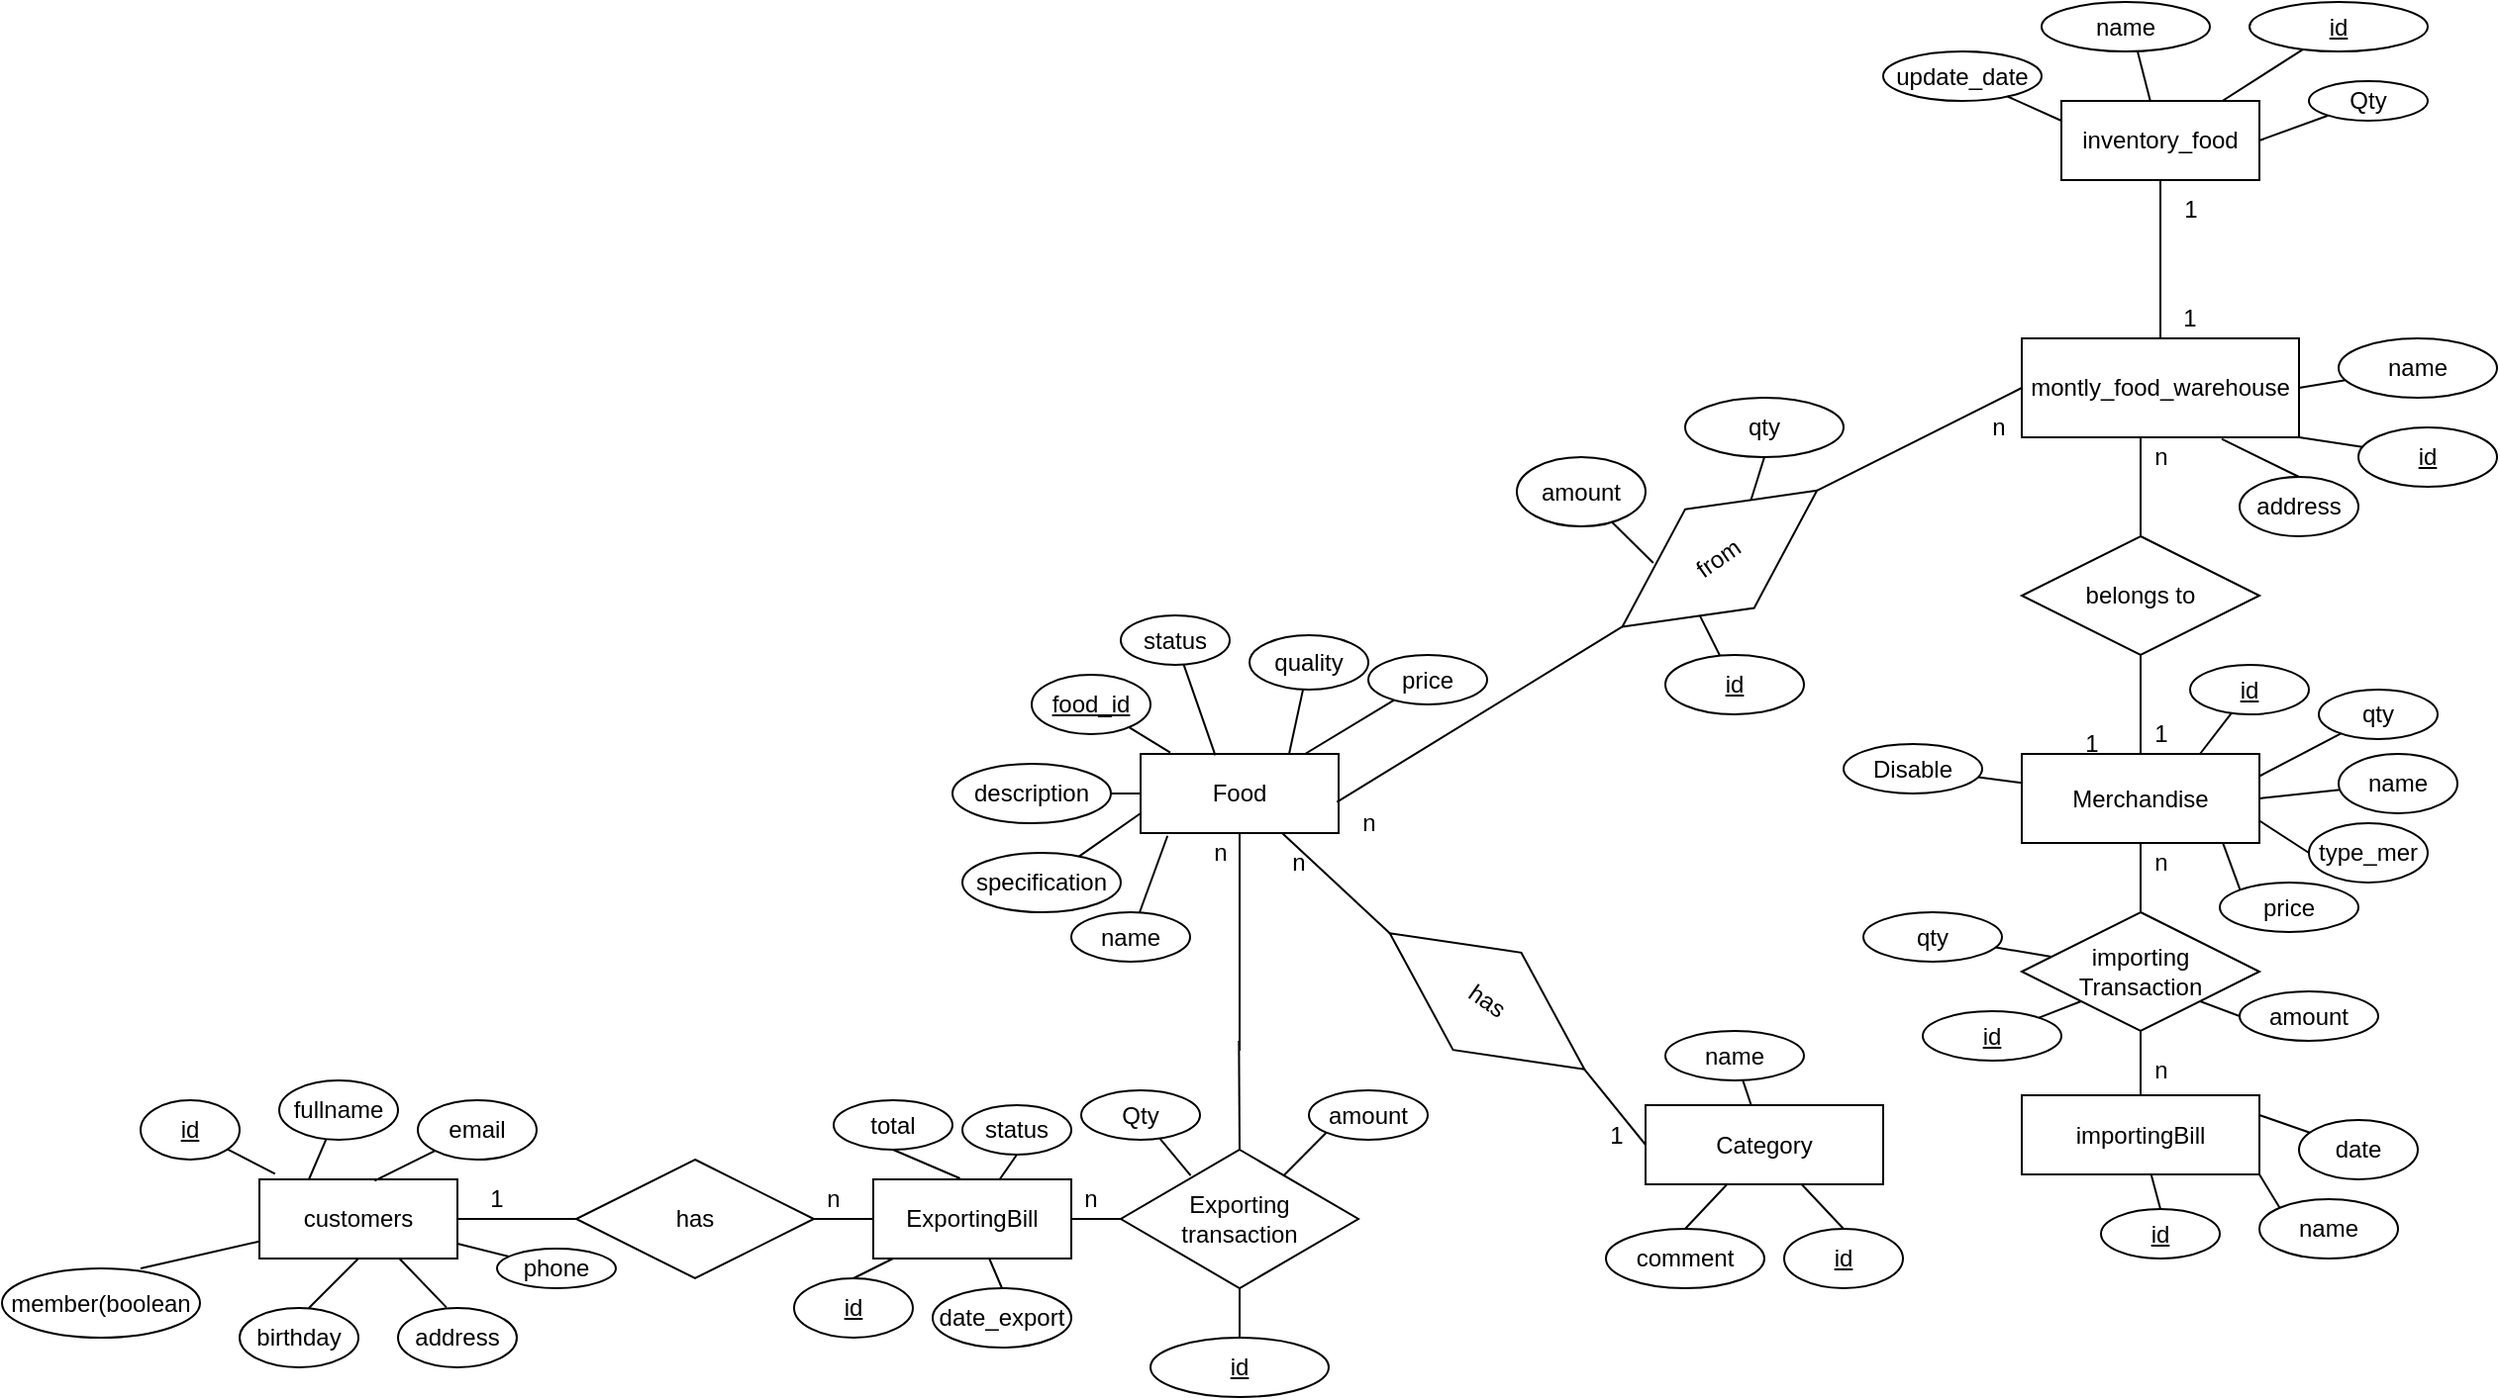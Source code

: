 <mxfile version="20.3.0" type="device"><diagram id="4cOnCh3bfeRFANwp7NQ0" name="Page-1"><mxGraphModel dx="2523" dy="2108" grid="1" gridSize="10" guides="1" tooltips="1" connect="1" arrows="1" fold="1" page="1" pageScale="1" pageWidth="850" pageHeight="1100" math="0" shadow="0"><root><mxCell id="0"/><mxCell id="1" parent="0"/><mxCell id="BFt_fMGQRktPUbrV7WQ0-4" value="customers" style="whiteSpace=wrap;html=1;align=center;" parent="1" vertex="1"><mxGeometry x="-20" y="365" width="100" height="40" as="geometry"/></mxCell><mxCell id="BFt_fMGQRktPUbrV7WQ0-5" value="inventory_food" style="whiteSpace=wrap;html=1;align=center;" parent="1" vertex="1"><mxGeometry x="890" y="-180" width="100" height="40" as="geometry"/></mxCell><mxCell id="BFt_fMGQRktPUbrV7WQ0-6" value="montly_food_warehouse" style="whiteSpace=wrap;html=1;align=center;" parent="1" vertex="1"><mxGeometry x="870" y="-60" width="140" height="50" as="geometry"/></mxCell><mxCell id="BFt_fMGQRktPUbrV7WQ0-8" value="ExportingBill" style="whiteSpace=wrap;html=1;align=center;" parent="1" vertex="1"><mxGeometry x="290" y="365" width="100" height="40" as="geometry"/></mxCell><mxCell id="BFt_fMGQRktPUbrV7WQ0-15" value="" style="endArrow=none;html=1;exitX=1;exitY=0.5;exitDx=0;exitDy=0;entryX=0;entryY=0.5;entryDx=0;entryDy=0;" parent="1" source="BFt_fMGQRktPUbrV7WQ0-4" target="BFt_fMGQRktPUbrV7WQ0-8" edge="1"><mxGeometry width="50" height="50" relative="1" as="geometry"><mxPoint x="350" y="445" as="sourcePoint"/><mxPoint x="400" y="395" as="targetPoint"/></mxGeometry></mxCell><mxCell id="BFt_fMGQRktPUbrV7WQ0-9" value="has" style="shape=rhombus;perimeter=rhombusPerimeter;whiteSpace=wrap;html=1;align=center;" parent="1" vertex="1"><mxGeometry x="140" y="355" width="120" height="60" as="geometry"/></mxCell><mxCell id="BFt_fMGQRktPUbrV7WQ0-16" value="n" style="text;html=1;strokeColor=none;fillColor=none;align=center;verticalAlign=middle;whiteSpace=wrap;rounded=0;" parent="1" vertex="1"><mxGeometry x="250" y="365" width="40" height="20" as="geometry"/></mxCell><mxCell id="BFt_fMGQRktPUbrV7WQ0-17" value="1" style="text;html=1;strokeColor=none;fillColor=none;align=center;verticalAlign=middle;whiteSpace=wrap;rounded=0;" parent="1" vertex="1"><mxGeometry x="80" y="365" width="40" height="20" as="geometry"/></mxCell><mxCell id="BFt_fMGQRktPUbrV7WQ0-20" value="n" style="text;html=1;strokeColor=none;fillColor=none;align=center;verticalAlign=middle;whiteSpace=wrap;rounded=0;" parent="1" vertex="1"><mxGeometry x="380" y="365" width="40" height="20" as="geometry"/></mxCell><mxCell id="BFt_fMGQRktPUbrV7WQ0-22" value="n" style="text;html=1;strokeColor=none;fillColor=none;align=center;verticalAlign=middle;whiteSpace=wrap;rounded=0;" parent="1" vertex="1"><mxGeometry x="485" y="195" width="40" height="20" as="geometry"/></mxCell><mxCell id="BFt_fMGQRktPUbrV7WQ0-24" value="" style="endArrow=none;html=1;startArrow=none;exitX=0.5;exitY=0;exitDx=0;exitDy=0;" parent="1" source="BFt_fMGQRktPUbrV7WQ0-11" edge="1"><mxGeometry width="50" height="50" relative="1" as="geometry"><mxPoint x="890" y="30" as="sourcePoint"/><mxPoint x="930" y="-10" as="targetPoint"/></mxGeometry></mxCell><mxCell id="BFt_fMGQRktPUbrV7WQ0-25" value="1" style="text;html=1;strokeColor=none;fillColor=none;align=center;verticalAlign=middle;whiteSpace=wrap;rounded=0;" parent="1" vertex="1"><mxGeometry x="935" y="-80" width="40" height="20" as="geometry"/></mxCell><mxCell id="Hi73H6ECbGCFzSynwIXh-2" value="&lt;u&gt;id&lt;/u&gt;" style="ellipse;whiteSpace=wrap;html=1;" parent="1" vertex="1"><mxGeometry x="-80" y="325" width="50" height="30" as="geometry"/></mxCell><mxCell id="Hi73H6ECbGCFzSynwIXh-3" value="fullname" style="ellipse;whiteSpace=wrap;html=1;" parent="1" vertex="1"><mxGeometry x="-10" y="315" width="60" height="30" as="geometry"/></mxCell><mxCell id="Hi73H6ECbGCFzSynwIXh-4" value="email" style="ellipse;whiteSpace=wrap;html=1;" parent="1" vertex="1"><mxGeometry x="60" y="325" width="60" height="30" as="geometry"/></mxCell><mxCell id="Hi73H6ECbGCFzSynwIXh-5" value="phone" style="ellipse;whiteSpace=wrap;html=1;" parent="1" vertex="1"><mxGeometry x="100" y="400" width="60" height="20" as="geometry"/></mxCell><mxCell id="Hi73H6ECbGCFzSynwIXh-6" value="address" style="ellipse;whiteSpace=wrap;html=1;" parent="1" vertex="1"><mxGeometry x="50" y="430" width="60" height="30" as="geometry"/></mxCell><mxCell id="Hi73H6ECbGCFzSynwIXh-7" value="birthday" style="ellipse;whiteSpace=wrap;html=1;" parent="1" vertex="1"><mxGeometry x="-30" y="430" width="60" height="30" as="geometry"/></mxCell><mxCell id="Hi73H6ECbGCFzSynwIXh-8" value="member(boolean" style="ellipse;whiteSpace=wrap;html=1;" parent="1" vertex="1"><mxGeometry x="-150" y="410" width="100" height="35" as="geometry"/></mxCell><mxCell id="Hi73H6ECbGCFzSynwIXh-9" value="" style="endArrow=none;html=1;rounded=0;exitX=0.5;exitY=0;exitDx=0;exitDy=0;" parent="1" target="BFt_fMGQRktPUbrV7WQ0-4" edge="1"><mxGeometry width="50" height="50" relative="1" as="geometry"><mxPoint x="-80.0" y="410" as="sourcePoint"/><mxPoint x="100" y="325" as="targetPoint"/></mxGeometry></mxCell><mxCell id="Hi73H6ECbGCFzSynwIXh-11" value="" style="endArrow=none;html=1;rounded=0;exitX=0.5;exitY=0;exitDx=0;exitDy=0;entryX=0.5;entryY=1;entryDx=0;entryDy=0;" parent="1" target="BFt_fMGQRktPUbrV7WQ0-4" edge="1"><mxGeometry width="50" height="50" relative="1" as="geometry"><mxPoint x="5.0" y="430" as="sourcePoint"/><mxPoint x="-10.0" y="411.667" as="targetPoint"/></mxGeometry></mxCell><mxCell id="Hi73H6ECbGCFzSynwIXh-12" value="" style="endArrow=none;html=1;rounded=0;exitX=0.407;exitY=-0.011;exitDx=0;exitDy=0;entryX=0.707;entryY=1;entryDx=0;entryDy=0;entryPerimeter=0;exitPerimeter=0;" parent="1" source="Hi73H6ECbGCFzSynwIXh-6" target="BFt_fMGQRktPUbrV7WQ0-4" edge="1"><mxGeometry width="50" height="50" relative="1" as="geometry"><mxPoint x="100.0" y="460" as="sourcePoint"/><mxPoint x="130.0" y="420" as="targetPoint"/></mxGeometry></mxCell><mxCell id="Hi73H6ECbGCFzSynwIXh-13" value="" style="endArrow=none;html=1;rounded=0;" parent="1" source="Hi73H6ECbGCFzSynwIXh-5" target="BFt_fMGQRktPUbrV7WQ0-4" edge="1"><mxGeometry width="50" height="50" relative="1" as="geometry"><mxPoint x="88.787" y="414.393" as="sourcePoint"/><mxPoint x="50.0" y="425" as="targetPoint"/></mxGeometry></mxCell><mxCell id="Hi73H6ECbGCFzSynwIXh-14" value="" style="endArrow=none;html=1;rounded=0;entryX=0.079;entryY=-0.069;entryDx=0;entryDy=0;entryPerimeter=0;" parent="1" source="Hi73H6ECbGCFzSynwIXh-2" target="BFt_fMGQRktPUbrV7WQ0-4" edge="1"><mxGeometry width="50" height="50" relative="1" as="geometry"><mxPoint x="30.0" y="475" as="sourcePoint"/><mxPoint x="-10" y="375" as="targetPoint"/></mxGeometry></mxCell><mxCell id="Hi73H6ECbGCFzSynwIXh-15" value="" style="endArrow=none;html=1;rounded=0;exitX=0.25;exitY=0;exitDx=0;exitDy=0;" parent="1" source="BFt_fMGQRktPUbrV7WQ0-4" target="Hi73H6ECbGCFzSynwIXh-3" edge="1"><mxGeometry width="50" height="50" relative="1" as="geometry"><mxPoint x="40.0" y="485" as="sourcePoint"/><mxPoint x="70.0" y="445" as="targetPoint"/></mxGeometry></mxCell><mxCell id="Hi73H6ECbGCFzSynwIXh-16" value="" style="endArrow=none;html=1;rounded=0;exitX=0.582;exitY=0.017;exitDx=0;exitDy=0;exitPerimeter=0;" parent="1" source="BFt_fMGQRktPUbrV7WQ0-4" target="Hi73H6ECbGCFzSynwIXh-4" edge="1"><mxGeometry width="50" height="50" relative="1" as="geometry"><mxPoint x="50.0" y="495" as="sourcePoint"/><mxPoint x="80.0" y="455" as="targetPoint"/></mxGeometry></mxCell><mxCell id="Hi73H6ECbGCFzSynwIXh-17" value="&lt;u&gt;food_id&lt;/u&gt;" style="ellipse;whiteSpace=wrap;html=1;" parent="1" vertex="1"><mxGeometry x="370" y="110" width="60" height="30" as="geometry"/></mxCell><mxCell id="Hi73H6ECbGCFzSynwIXh-19" value="" style="endArrow=none;html=1;rounded=0;entryX=0.15;entryY=-0.017;entryDx=0;entryDy=0;entryPerimeter=0;" parent="1" source="Hi73H6ECbGCFzSynwIXh-17" target="Hi73H6ECbGCFzSynwIXh-26" edge="1"><mxGeometry width="50" height="50" relative="1" as="geometry"><mxPoint x="740" y="380" as="sourcePoint"/><mxPoint x="790" y="330" as="targetPoint"/></mxGeometry></mxCell><mxCell id="Hi73H6ECbGCFzSynwIXh-21" value="name" style="ellipse;whiteSpace=wrap;html=1;" parent="1" vertex="1"><mxGeometry x="1030" y="-60" width="80" height="30" as="geometry"/></mxCell><mxCell id="Hi73H6ECbGCFzSynwIXh-23" value="update_date" style="ellipse;whiteSpace=wrap;html=1;" parent="1" vertex="1"><mxGeometry x="800" y="-205" width="80" height="25" as="geometry"/></mxCell><mxCell id="Hi73H6ECbGCFzSynwIXh-24" value="&lt;u&gt;id&lt;/u&gt;" style="ellipse;whiteSpace=wrap;html=1;" parent="1" vertex="1"><mxGeometry x="1040" y="-15" width="70" height="30" as="geometry"/></mxCell><mxCell id="BFt_fMGQRktPUbrV7WQ0-10" value="Exporting&lt;br&gt;transaction" style="shape=rhombus;perimeter=rhombusPerimeter;whiteSpace=wrap;html=1;align=center;" parent="1" vertex="1"><mxGeometry x="415" y="350" width="120" height="70" as="geometry"/></mxCell><mxCell id="Hi73H6ECbGCFzSynwIXh-25" value="" style="endArrow=none;html=1;exitX=1;exitY=0.5;exitDx=0;exitDy=0;entryX=0;entryY=0.5;entryDx=0;entryDy=0;" parent="1" source="BFt_fMGQRktPUbrV7WQ0-8" target="BFt_fMGQRktPUbrV7WQ0-10" edge="1"><mxGeometry width="50" height="50" relative="1" as="geometry"><mxPoint x="390" y="385" as="sourcePoint"/><mxPoint x="410" y="385" as="targetPoint"/></mxGeometry></mxCell><mxCell id="Hi73H6ECbGCFzSynwIXh-26" value="Food" style="whiteSpace=wrap;html=1;align=center;" parent="1" vertex="1"><mxGeometry x="425" y="150" width="100" height="40" as="geometry"/></mxCell><mxCell id="Hi73H6ECbGCFzSynwIXh-28" value="n" style="text;html=1;align=center;verticalAlign=middle;resizable=0;points=[];autosize=1;strokeColor=none;fillColor=none;" parent="1" vertex="1"><mxGeometry x="450" y="185" width="30" height="30" as="geometry"/></mxCell><mxCell id="Hi73H6ECbGCFzSynwIXh-31" value="" style="endArrow=none;html=1;rounded=0;" parent="1" target="Hi73H6ECbGCFzSynwIXh-26" edge="1"><mxGeometry width="50" height="50" relative="1" as="geometry"><mxPoint x="475" y="300" as="sourcePoint"/><mxPoint x="450" y="320" as="targetPoint"/></mxGeometry></mxCell><mxCell id="Hi73H6ECbGCFzSynwIXh-32" value="" style="endArrow=none;html=1;rounded=0;exitX=0.5;exitY=0;exitDx=0;exitDy=0;" parent="1" source="BFt_fMGQRktPUbrV7WQ0-10" edge="1"><mxGeometry width="50" height="50" relative="1" as="geometry"><mxPoint x="474.66" y="340" as="sourcePoint"/><mxPoint x="474.66" y="295" as="targetPoint"/></mxGeometry></mxCell><mxCell id="Hi73H6ECbGCFzSynwIXh-33" value="Qty" style="ellipse;whiteSpace=wrap;html=1;" parent="1" vertex="1"><mxGeometry x="395" y="320" width="60" height="25" as="geometry"/></mxCell><mxCell id="Hi73H6ECbGCFzSynwIXh-34" value="amount" style="ellipse;whiteSpace=wrap;html=1;" parent="1" vertex="1"><mxGeometry x="510" y="320" width="60" height="25" as="geometry"/></mxCell><mxCell id="Hi73H6ECbGCFzSynwIXh-36" value="" style="endArrow=none;html=1;rounded=0;exitX=0.294;exitY=0.187;exitDx=0;exitDy=0;exitPerimeter=0;" parent="1" source="BFt_fMGQRktPUbrV7WQ0-10" target="Hi73H6ECbGCFzSynwIXh-33" edge="1"><mxGeometry width="50" height="50" relative="1" as="geometry"><mxPoint x="417.5" y="275" as="sourcePoint"/><mxPoint x="450" y="320" as="targetPoint"/></mxGeometry></mxCell><mxCell id="Hi73H6ECbGCFzSynwIXh-37" value="" style="endArrow=none;html=1;rounded=0;entryX=0;entryY=1;entryDx=0;entryDy=0;exitX=0.685;exitY=0.187;exitDx=0;exitDy=0;exitPerimeter=0;" parent="1" source="BFt_fMGQRktPUbrV7WQ0-10" target="Hi73H6ECbGCFzSynwIXh-34" edge="1"><mxGeometry width="50" height="50" relative="1" as="geometry"><mxPoint x="503.75" y="255" as="sourcePoint"/><mxPoint x="450" y="320" as="targetPoint"/></mxGeometry></mxCell><mxCell id="Hi73H6ECbGCFzSynwIXh-38" value="price" style="ellipse;whiteSpace=wrap;html=1;" parent="1" vertex="1"><mxGeometry x="540" y="100" width="60" height="25" as="geometry"/></mxCell><mxCell id="Hi73H6ECbGCFzSynwIXh-39" value="name" style="ellipse;whiteSpace=wrap;html=1;" parent="1" vertex="1"><mxGeometry x="390" y="230" width="60" height="25" as="geometry"/></mxCell><mxCell id="Hi73H6ECbGCFzSynwIXh-40" value="" style="endArrow=none;html=1;rounded=0;exitX=0.136;exitY=1.034;exitDx=0;exitDy=0;exitPerimeter=0;" parent="1" source="Hi73H6ECbGCFzSynwIXh-26" target="Hi73H6ECbGCFzSynwIXh-39" edge="1"><mxGeometry width="50" height="50" relative="1" as="geometry"><mxPoint x="490" y="190" as="sourcePoint"/><mxPoint x="450" y="180" as="targetPoint"/></mxGeometry></mxCell><mxCell id="Hi73H6ECbGCFzSynwIXh-41" value="" style="endArrow=none;html=1;rounded=0;" parent="1" source="Hi73H6ECbGCFzSynwIXh-26" target="Hi73H6ECbGCFzSynwIXh-38" edge="1"><mxGeometry width="50" height="50" relative="1" as="geometry"><mxPoint x="400" y="230" as="sourcePoint"/><mxPoint x="450" y="180" as="targetPoint"/></mxGeometry></mxCell><mxCell id="Hi73H6ECbGCFzSynwIXh-42" value="description" style="ellipse;whiteSpace=wrap;html=1;" parent="1" vertex="1"><mxGeometry x="330" y="155" width="80" height="30" as="geometry"/></mxCell><mxCell id="Hi73H6ECbGCFzSynwIXh-43" value="" style="endArrow=none;html=1;rounded=0;entryX=0;entryY=0.5;entryDx=0;entryDy=0;" parent="1" source="Hi73H6ECbGCFzSynwIXh-42" target="Hi73H6ECbGCFzSynwIXh-26" edge="1"><mxGeometry width="50" height="50" relative="1" as="geometry"><mxPoint x="400" y="230" as="sourcePoint"/><mxPoint x="450" y="180" as="targetPoint"/></mxGeometry></mxCell><mxCell id="Hi73H6ECbGCFzSynwIXh-44" value="specification" style="ellipse;whiteSpace=wrap;html=1;" parent="1" vertex="1"><mxGeometry x="335" y="200" width="80" height="30" as="geometry"/></mxCell><mxCell id="Hi73H6ECbGCFzSynwIXh-45" value="" style="endArrow=none;html=1;rounded=0;entryX=0;entryY=0.75;entryDx=0;entryDy=0;" parent="1" source="Hi73H6ECbGCFzSynwIXh-44" target="Hi73H6ECbGCFzSynwIXh-26" edge="1"><mxGeometry width="50" height="50" relative="1" as="geometry"><mxPoint x="400" y="230" as="sourcePoint"/><mxPoint x="450" y="180" as="targetPoint"/></mxGeometry></mxCell><mxCell id="Hi73H6ECbGCFzSynwIXh-46" value="&lt;u&gt;id&lt;/u&gt;" style="ellipse;whiteSpace=wrap;html=1;" parent="1" vertex="1"><mxGeometry x="430" y="445" width="90" height="30" as="geometry"/></mxCell><mxCell id="Hi73H6ECbGCFzSynwIXh-47" value="" style="endArrow=none;html=1;rounded=0;entryX=0.5;entryY=1;entryDx=0;entryDy=0;exitX=0.5;exitY=0;exitDx=0;exitDy=0;" parent="1" source="Hi73H6ECbGCFzSynwIXh-46" target="BFt_fMGQRktPUbrV7WQ0-10" edge="1"><mxGeometry width="50" height="50" relative="1" as="geometry"><mxPoint x="430" y="430" as="sourcePoint"/><mxPoint x="610" y="320" as="targetPoint"/></mxGeometry></mxCell><mxCell id="BFt_fMGQRktPUbrV7WQ0-11" value="belongs to" style="shape=rhombus;perimeter=rhombusPerimeter;whiteSpace=wrap;html=1;align=center;" parent="1" vertex="1"><mxGeometry x="870" y="40" width="120" height="60" as="geometry"/></mxCell><mxCell id="Hi73H6ECbGCFzSynwIXh-48" value="" style="endArrow=none;html=1;exitX=0.5;exitY=0;exitDx=0;exitDy=0;" parent="1" source="A1AFDuuI6KXsOF0rE2Rt-1" target="BFt_fMGQRktPUbrV7WQ0-11" edge="1"><mxGeometry width="50" height="50" relative="1" as="geometry"><mxPoint x="525" y="170" as="sourcePoint"/><mxPoint x="850" y="170" as="targetPoint"/></mxGeometry></mxCell><mxCell id="Hi73H6ECbGCFzSynwIXh-53" value="&lt;u&gt;id&lt;/u&gt;" style="ellipse;whiteSpace=wrap;html=1;" parent="1" vertex="1"><mxGeometry x="985" y="-230" width="90" height="25" as="geometry"/></mxCell><mxCell id="Hi73H6ECbGCFzSynwIXh-54" value="Qty" style="ellipse;whiteSpace=wrap;html=1;" parent="1" vertex="1"><mxGeometry x="1015" y="-190" width="60" height="20" as="geometry"/></mxCell><mxCell id="Hi73H6ECbGCFzSynwIXh-55" value="" style="endArrow=none;html=1;rounded=0;" parent="1" source="BFt_fMGQRktPUbrV7WQ0-5" target="Hi73H6ECbGCFzSynwIXh-53" edge="1"><mxGeometry width="50" height="50" relative="1" as="geometry"><mxPoint x="1202.5" y="109.689" as="sourcePoint"/><mxPoint x="1185" y="80" as="targetPoint"/></mxGeometry></mxCell><mxCell id="Hi73H6ECbGCFzSynwIXh-56" value="" style="endArrow=none;html=1;rounded=0;entryX=1;entryY=0.5;entryDx=0;entryDy=0;" parent="1" source="Hi73H6ECbGCFzSynwIXh-54" target="BFt_fMGQRktPUbrV7WQ0-5" edge="1"><mxGeometry width="50" height="50" relative="1" as="geometry"><mxPoint x="1135" y="130" as="sourcePoint"/><mxPoint x="1055" y="-100" as="targetPoint"/></mxGeometry></mxCell><mxCell id="Hi73H6ECbGCFzSynwIXh-57" value="name" style="ellipse;whiteSpace=wrap;html=1;" parent="1" vertex="1"><mxGeometry x="880" y="-230" width="85" height="25" as="geometry"/></mxCell><mxCell id="Hi73H6ECbGCFzSynwIXh-59" value="" style="endArrow=none;html=1;rounded=0;entryX=0.57;entryY=0.993;entryDx=0;entryDy=0;entryPerimeter=0;" parent="1" source="BFt_fMGQRktPUbrV7WQ0-5" target="Hi73H6ECbGCFzSynwIXh-57" edge="1"><mxGeometry width="50" height="50" relative="1" as="geometry"><mxPoint x="1202.231" y="170.155" as="sourcePoint"/><mxPoint x="1185" y="80" as="targetPoint"/></mxGeometry></mxCell><mxCell id="Hi73H6ECbGCFzSynwIXh-61" value="" style="endArrow=none;html=1;rounded=0;entryX=0;entryY=0.25;entryDx=0;entryDy=0;" parent="1" source="Hi73H6ECbGCFzSynwIXh-23" target="BFt_fMGQRktPUbrV7WQ0-5" edge="1"><mxGeometry width="50" height="50" relative="1" as="geometry"><mxPoint x="735" y="-110" as="sourcePoint"/><mxPoint x="785" y="-160" as="targetPoint"/></mxGeometry></mxCell><mxCell id="Hi73H6ECbGCFzSynwIXh-62" value="" style="endArrow=none;html=1;rounded=0;entryX=1;entryY=1;entryDx=0;entryDy=0;" parent="1" source="Hi73H6ECbGCFzSynwIXh-24" target="BFt_fMGQRktPUbrV7WQ0-6" edge="1"><mxGeometry width="50" height="50" relative="1" as="geometry"><mxPoint x="720" y="370" as="sourcePoint"/><mxPoint x="873.043" y="430" as="targetPoint"/></mxGeometry></mxCell><mxCell id="Hi73H6ECbGCFzSynwIXh-63" value="" style="endArrow=none;html=1;rounded=0;exitX=1;exitY=0.5;exitDx=0;exitDy=0;" parent="1" source="BFt_fMGQRktPUbrV7WQ0-6" target="Hi73H6ECbGCFzSynwIXh-21" edge="1"><mxGeometry width="50" height="50" relative="1" as="geometry"><mxPoint x="910" y="400" as="sourcePoint"/><mxPoint x="883.043" y="440" as="targetPoint"/></mxGeometry></mxCell><mxCell id="Hi73H6ECbGCFzSynwIXh-64" value="&lt;u&gt;id&lt;/u&gt;" style="ellipse;whiteSpace=wrap;html=1;" parent="1" vertex="1"><mxGeometry x="910" y="380" width="60" height="25" as="geometry"/></mxCell><mxCell id="Hi73H6ECbGCFzSynwIXh-65" value="quality" style="ellipse;whiteSpace=wrap;html=1;" parent="1" vertex="1"><mxGeometry x="480" y="90" width="60" height="27.5" as="geometry"/></mxCell><mxCell id="Hi73H6ECbGCFzSynwIXh-66" value="" style="endArrow=none;html=1;rounded=0;exitX=0.75;exitY=0;exitDx=0;exitDy=0;" parent="1" source="Hi73H6ECbGCFzSynwIXh-26" target="Hi73H6ECbGCFzSynwIXh-65" edge="1"><mxGeometry width="50" height="50" relative="1" as="geometry"><mxPoint x="690" y="300" as="sourcePoint"/><mxPoint x="740" y="250" as="targetPoint"/></mxGeometry></mxCell><mxCell id="Hi73H6ECbGCFzSynwIXh-71" value="address" style="ellipse;whiteSpace=wrap;html=1;" parent="1" vertex="1"><mxGeometry x="980" y="10" width="60" height="30" as="geometry"/></mxCell><mxCell id="Hi73H6ECbGCFzSynwIXh-73" value="" style="endArrow=none;html=1;rounded=0;exitX=0.5;exitY=0;exitDx=0;exitDy=0;entryX=0.721;entryY=1.017;entryDx=0;entryDy=0;entryPerimeter=0;" parent="1" source="Hi73H6ECbGCFzSynwIXh-71" target="BFt_fMGQRktPUbrV7WQ0-6" edge="1"><mxGeometry width="50" height="50" relative="1" as="geometry"><mxPoint x="660" y="230" as="sourcePoint"/><mxPoint x="710" y="180" as="targetPoint"/></mxGeometry></mxCell><mxCell id="Hi73H6ECbGCFzSynwIXh-74" value="qty" style="ellipse;whiteSpace=wrap;html=1;" parent="1" vertex="1"><mxGeometry x="700" y="-30" width="80" height="30" as="geometry"/></mxCell><mxCell id="Hi73H6ECbGCFzSynwIXh-75" value="" style="endArrow=none;html=1;rounded=0;entryX=0.5;entryY=1;entryDx=0;entryDy=0;exitX=1;exitY=0;exitDx=0;exitDy=0;" parent="1" source="A1AFDuuI6KXsOF0rE2Rt-13" target="Hi73H6ECbGCFzSynwIXh-74" edge="1"><mxGeometry width="50" height="50" relative="1" as="geometry"><mxPoint x="820" y="90" as="sourcePoint"/><mxPoint x="870" y="40" as="targetPoint"/></mxGeometry></mxCell><mxCell id="Hi73H6ECbGCFzSynwIXh-76" value="&lt;u&gt;id&lt;/u&gt;" style="ellipse;whiteSpace=wrap;html=1;" parent="1" vertex="1"><mxGeometry x="250" y="415" width="60" height="30" as="geometry"/></mxCell><mxCell id="Hi73H6ECbGCFzSynwIXh-77" value="" style="endArrow=none;html=1;rounded=0;exitX=0.5;exitY=0;exitDx=0;exitDy=0;" parent="1" source="Hi73H6ECbGCFzSynwIXh-76" target="BFt_fMGQRktPUbrV7WQ0-8" edge="1"><mxGeometry width="50" height="50" relative="1" as="geometry"><mxPoint x="370" y="300" as="sourcePoint"/><mxPoint x="310" y="400" as="targetPoint"/></mxGeometry></mxCell><mxCell id="Hi73H6ECbGCFzSynwIXh-78" value="date_export" style="ellipse;whiteSpace=wrap;html=1;" parent="1" vertex="1"><mxGeometry x="320" y="420" width="70" height="30" as="geometry"/></mxCell><mxCell id="Hi73H6ECbGCFzSynwIXh-79" value="" style="endArrow=none;html=1;rounded=0;exitX=0.5;exitY=0;exitDx=0;exitDy=0;" parent="1" source="Hi73H6ECbGCFzSynwIXh-78" target="BFt_fMGQRktPUbrV7WQ0-8" edge="1"><mxGeometry width="50" height="50" relative="1" as="geometry"><mxPoint x="370" y="300" as="sourcePoint"/><mxPoint x="420" y="250" as="targetPoint"/></mxGeometry></mxCell><mxCell id="Hi73H6ECbGCFzSynwIXh-80" value="total" style="ellipse;whiteSpace=wrap;html=1;" parent="1" vertex="1"><mxGeometry x="270" y="325" width="60" height="25" as="geometry"/></mxCell><mxCell id="Hi73H6ECbGCFzSynwIXh-81" value="" style="endArrow=none;html=1;rounded=0;exitX=0.5;exitY=1;exitDx=0;exitDy=0;entryX=0.438;entryY=-0.013;entryDx=0;entryDy=0;entryPerimeter=0;" parent="1" source="Hi73H6ECbGCFzSynwIXh-80" target="BFt_fMGQRktPUbrV7WQ0-8" edge="1"><mxGeometry width="50" height="50" relative="1" as="geometry"><mxPoint x="370" y="300" as="sourcePoint"/><mxPoint x="420" y="250" as="targetPoint"/></mxGeometry></mxCell><mxCell id="Hi73H6ECbGCFzSynwIXh-82" value="status" style="ellipse;whiteSpace=wrap;html=1;" parent="1" vertex="1"><mxGeometry x="335" y="327.5" width="55" height="25" as="geometry"/></mxCell><mxCell id="Hi73H6ECbGCFzSynwIXh-84" value="" style="endArrow=none;html=1;rounded=0;exitX=0.5;exitY=1;exitDx=0;exitDy=0;" parent="1" source="Hi73H6ECbGCFzSynwIXh-82" target="BFt_fMGQRktPUbrV7WQ0-8" edge="1"><mxGeometry width="50" height="50" relative="1" as="geometry"><mxPoint x="360" y="300" as="sourcePoint"/><mxPoint x="410" y="250" as="targetPoint"/></mxGeometry></mxCell><mxCell id="Hi73H6ECbGCFzSynwIXh-85" value="status" style="ellipse;whiteSpace=wrap;html=1;" parent="1" vertex="1"><mxGeometry x="415" y="80" width="55" height="25" as="geometry"/></mxCell><mxCell id="Hi73H6ECbGCFzSynwIXh-86" value="" style="endArrow=none;html=1;rounded=0;entryX=-0.076;entryY=0.856;entryDx=0;entryDy=0;entryPerimeter=0;" parent="1" source="Hi73H6ECbGCFzSynwIXh-85" edge="1"><mxGeometry width="50" height="50" relative="1" as="geometry"><mxPoint x="360" y="230" as="sourcePoint"/><mxPoint x="462.72" y="150.68" as="targetPoint"/></mxGeometry></mxCell><mxCell id="Hi73H6ECbGCFzSynwIXh-87" value="" style="endArrow=none;html=1;rounded=0;exitX=0;exitY=0.5;exitDx=0;exitDy=0;" parent="1" source="Hi73H6ECbGCFzSynwIXh-88" target="Hi73H6ECbGCFzSynwIXh-26" edge="1"><mxGeometry width="50" height="50" relative="1" as="geometry"><mxPoint x="620" y="270" as="sourcePoint"/><mxPoint x="410" y="250" as="targetPoint"/></mxGeometry></mxCell><mxCell id="Hi73H6ECbGCFzSynwIXh-88" value="has" style="shape=rhombus;perimeter=rhombusPerimeter;whiteSpace=wrap;html=1;align=center;rotation=35;" parent="1" vertex="1"><mxGeometry x="540" y="245" width="120" height="60" as="geometry"/></mxCell><mxCell id="Hi73H6ECbGCFzSynwIXh-89" value="Category" style="rounded=0;whiteSpace=wrap;html=1;" parent="1" vertex="1"><mxGeometry x="680" y="327.5" width="120" height="40" as="geometry"/></mxCell><mxCell id="Hi73H6ECbGCFzSynwIXh-90" value="" style="endArrow=none;html=1;rounded=0;entryX=1;entryY=0.5;entryDx=0;entryDy=0;exitX=0;exitY=0.5;exitDx=0;exitDy=0;" parent="1" source="Hi73H6ECbGCFzSynwIXh-89" target="Hi73H6ECbGCFzSynwIXh-88" edge="1"><mxGeometry width="50" height="50" relative="1" as="geometry"><mxPoint x="680" y="300" as="sourcePoint"/><mxPoint x="730" y="250" as="targetPoint"/></mxGeometry></mxCell><mxCell id="Hi73H6ECbGCFzSynwIXh-91" value="name" style="ellipse;whiteSpace=wrap;html=1;" parent="1" vertex="1"><mxGeometry x="690" y="290" width="70" height="25" as="geometry"/></mxCell><mxCell id="Hi73H6ECbGCFzSynwIXh-92" value="&lt;u&gt;id&lt;/u&gt;" style="ellipse;whiteSpace=wrap;html=1;" parent="1" vertex="1"><mxGeometry x="750" y="390" width="60" height="30" as="geometry"/></mxCell><mxCell id="Hi73H6ECbGCFzSynwIXh-93" value="" style="endArrow=none;html=1;rounded=0;exitX=0.5;exitY=0;exitDx=0;exitDy=0;" parent="1" source="Hi73H6ECbGCFzSynwIXh-92" target="Hi73H6ECbGCFzSynwIXh-89" edge="1"><mxGeometry width="50" height="50" relative="1" as="geometry"><mxPoint x="680" y="300" as="sourcePoint"/><mxPoint x="730" y="250" as="targetPoint"/></mxGeometry></mxCell><mxCell id="Hi73H6ECbGCFzSynwIXh-94" value="" style="endArrow=none;html=1;rounded=0;" parent="1" source="Hi73H6ECbGCFzSynwIXh-89" target="Hi73H6ECbGCFzSynwIXh-91" edge="1"><mxGeometry width="50" height="50" relative="1" as="geometry"><mxPoint x="680" y="300" as="sourcePoint"/><mxPoint x="730" y="250" as="targetPoint"/></mxGeometry></mxCell><mxCell id="Hi73H6ECbGCFzSynwIXh-95" value="1" style="text;html=1;align=center;verticalAlign=middle;resizable=0;points=[];autosize=1;strokeColor=none;fillColor=none;" parent="1" vertex="1"><mxGeometry x="650" y="327.5" width="30" height="30" as="geometry"/></mxCell><mxCell id="Hi73H6ECbGCFzSynwIXh-96" value="comment" style="ellipse;whiteSpace=wrap;html=1;" parent="1" vertex="1"><mxGeometry x="660" y="390" width="80" height="30" as="geometry"/></mxCell><mxCell id="Hi73H6ECbGCFzSynwIXh-97" value="" style="endArrow=none;html=1;rounded=0;entryX=0.5;entryY=0;entryDx=0;entryDy=0;" parent="1" source="Hi73H6ECbGCFzSynwIXh-89" target="Hi73H6ECbGCFzSynwIXh-96" edge="1"><mxGeometry width="50" height="50" relative="1" as="geometry"><mxPoint x="770" y="300" as="sourcePoint"/><mxPoint x="820" y="250" as="targetPoint"/></mxGeometry></mxCell><mxCell id="A1AFDuuI6KXsOF0rE2Rt-1" value="Merchandise" style="rounded=0;whiteSpace=wrap;html=1;" vertex="1" parent="1"><mxGeometry x="870" y="150" width="120" height="45" as="geometry"/></mxCell><mxCell id="A1AFDuuI6KXsOF0rE2Rt-2" value="importingBill" style="rounded=0;whiteSpace=wrap;html=1;" vertex="1" parent="1"><mxGeometry x="870" y="322.5" width="120" height="40" as="geometry"/></mxCell><mxCell id="A1AFDuuI6KXsOF0rE2Rt-3" value="" style="endArrow=none;html=1;rounded=0;entryX=0.5;entryY=0;entryDx=0;entryDy=0;" edge="1" parent="1" source="A1AFDuuI6KXsOF0rE2Rt-2" target="Hi73H6ECbGCFzSynwIXh-64"><mxGeometry width="50" height="50" relative="1" as="geometry"><mxPoint x="940" y="310" as="sourcePoint"/><mxPoint x="830" y="190" as="targetPoint"/></mxGeometry></mxCell><mxCell id="A1AFDuuI6KXsOF0rE2Rt-5" value="importing&lt;br&gt;Transaction" style="shape=rhombus;perimeter=rhombusPerimeter;whiteSpace=wrap;html=1;align=center;" vertex="1" parent="1"><mxGeometry x="870" y="230" width="120" height="60" as="geometry"/></mxCell><mxCell id="A1AFDuuI6KXsOF0rE2Rt-6" value="" style="endArrow=none;html=1;exitX=0.5;exitY=0;exitDx=0;exitDy=0;entryX=0.5;entryY=1;entryDx=0;entryDy=0;" edge="1" parent="1" source="A1AFDuuI6KXsOF0rE2Rt-5" target="A1AFDuuI6KXsOF0rE2Rt-1"><mxGeometry width="50" height="50" relative="1" as="geometry"><mxPoint x="940" y="180.0" as="sourcePoint"/><mxPoint x="940" y="127.5" as="targetPoint"/></mxGeometry></mxCell><mxCell id="A1AFDuuI6KXsOF0rE2Rt-7" value="" style="endArrow=none;html=1;entryX=0.5;entryY=1;entryDx=0;entryDy=0;" edge="1" parent="1" source="A1AFDuuI6KXsOF0rE2Rt-2" target="A1AFDuuI6KXsOF0rE2Rt-5"><mxGeometry width="50" height="50" relative="1" as="geometry"><mxPoint x="950" y="190.0" as="sourcePoint"/><mxPoint x="950" y="137.5" as="targetPoint"/></mxGeometry></mxCell><mxCell id="A1AFDuuI6KXsOF0rE2Rt-9" value="1" style="text;html=1;align=center;verticalAlign=middle;resizable=0;points=[];autosize=1;strokeColor=none;fillColor=none;" vertex="1" parent="1"><mxGeometry x="940" y="-140" width="30" height="30" as="geometry"/></mxCell><mxCell id="A1AFDuuI6KXsOF0rE2Rt-11" value="date" style="ellipse;whiteSpace=wrap;html=1;" vertex="1" parent="1"><mxGeometry x="1010" y="335" width="60" height="30" as="geometry"/></mxCell><mxCell id="A1AFDuuI6KXsOF0rE2Rt-12" value="" style="endArrow=none;html=1;rounded=0;entryX=1;entryY=0.25;entryDx=0;entryDy=0;" edge="1" parent="1" source="A1AFDuuI6KXsOF0rE2Rt-11" target="A1AFDuuI6KXsOF0rE2Rt-2"><mxGeometry width="50" height="50" relative="1" as="geometry"><mxPoint x="850" y="160" as="sourcePoint"/><mxPoint x="900" y="110" as="targetPoint"/></mxGeometry></mxCell><mxCell id="A1AFDuuI6KXsOF0rE2Rt-13" value="from" style="shape=rhombus;perimeter=rhombusPerimeter;whiteSpace=wrap;html=1;align=center;rotation=-35;" vertex="1" parent="1"><mxGeometry x="657.42" y="20.9" width="120" height="60.83" as="geometry"/></mxCell><mxCell id="A1AFDuuI6KXsOF0rE2Rt-15" value="" style="endArrow=none;html=1;rounded=0;entryX=0;entryY=0.5;entryDx=0;entryDy=0;exitX=1;exitY=0.5;exitDx=0;exitDy=0;" edge="1" parent="1" source="A1AFDuuI6KXsOF0rE2Rt-13" target="BFt_fMGQRktPUbrV7WQ0-6"><mxGeometry width="50" height="50" relative="1" as="geometry"><mxPoint x="820" y="150" as="sourcePoint"/><mxPoint x="740" y="110" as="targetPoint"/></mxGeometry></mxCell><mxCell id="A1AFDuuI6KXsOF0rE2Rt-10" value="1" style="text;html=1;align=center;verticalAlign=middle;resizable=0;points=[];autosize=1;strokeColor=none;fillColor=none;" vertex="1" parent="1"><mxGeometry x="890" y="130" width="30" height="30" as="geometry"/></mxCell><mxCell id="A1AFDuuI6KXsOF0rE2Rt-17" value="n" style="text;html=1;align=center;verticalAlign=middle;resizable=0;points=[];autosize=1;strokeColor=none;fillColor=none;" vertex="1" parent="1"><mxGeometry x="525" y="170" width="30" height="30" as="geometry"/></mxCell><mxCell id="A1AFDuuI6KXsOF0rE2Rt-18" value="&lt;u&gt;id&lt;/u&gt;" style="ellipse;whiteSpace=wrap;html=1;" vertex="1" parent="1"><mxGeometry x="955" y="105" width="60" height="25" as="geometry"/></mxCell><mxCell id="A1AFDuuI6KXsOF0rE2Rt-19" value="" style="endArrow=none;html=1;rounded=0;exitX=0.75;exitY=0;exitDx=0;exitDy=0;" edge="1" parent="1" source="A1AFDuuI6KXsOF0rE2Rt-1" target="A1AFDuuI6KXsOF0rE2Rt-18"><mxGeometry width="50" height="50" relative="1" as="geometry"><mxPoint x="900" y="160" as="sourcePoint"/><mxPoint x="950" y="110" as="targetPoint"/></mxGeometry></mxCell><mxCell id="A1AFDuuI6KXsOF0rE2Rt-20" value="name" style="ellipse;whiteSpace=wrap;html=1;" vertex="1" parent="1"><mxGeometry x="1030" y="150" width="60" height="30" as="geometry"/></mxCell><mxCell id="A1AFDuuI6KXsOF0rE2Rt-21" value="" style="endArrow=none;html=1;rounded=0;entryX=1;entryY=0.5;entryDx=0;entryDy=0;" edge="1" parent="1" source="A1AFDuuI6KXsOF0rE2Rt-20" target="A1AFDuuI6KXsOF0rE2Rt-1"><mxGeometry width="50" height="50" relative="1" as="geometry"><mxPoint x="900" y="160" as="sourcePoint"/><mxPoint x="950" y="110" as="targetPoint"/></mxGeometry></mxCell><mxCell id="A1AFDuuI6KXsOF0rE2Rt-22" value="1" style="text;html=1;align=center;verticalAlign=middle;resizable=0;points=[];autosize=1;strokeColor=none;fillColor=none;" vertex="1" parent="1"><mxGeometry x="925" y="125" width="30" height="30" as="geometry"/></mxCell><mxCell id="A1AFDuuI6KXsOF0rE2Rt-23" value="n" style="text;html=1;align=center;verticalAlign=middle;resizable=0;points=[];autosize=1;strokeColor=none;fillColor=none;" vertex="1" parent="1"><mxGeometry x="925" y="-15" width="30" height="30" as="geometry"/></mxCell><mxCell id="A1AFDuuI6KXsOF0rE2Rt-24" value="n" style="text;html=1;align=center;verticalAlign=middle;resizable=0;points=[];autosize=1;strokeColor=none;fillColor=none;" vertex="1" parent="1"><mxGeometry x="925" y="190" width="30" height="30" as="geometry"/></mxCell><mxCell id="A1AFDuuI6KXsOF0rE2Rt-25" value="n" style="text;html=1;align=center;verticalAlign=middle;resizable=0;points=[];autosize=1;strokeColor=none;fillColor=none;" vertex="1" parent="1"><mxGeometry x="925" y="295" width="30" height="30" as="geometry"/></mxCell><mxCell id="A1AFDuuI6KXsOF0rE2Rt-27" value="amount" style="ellipse;whiteSpace=wrap;html=1;" vertex="1" parent="1"><mxGeometry x="615" width="65" height="35" as="geometry"/></mxCell><mxCell id="A1AFDuuI6KXsOF0rE2Rt-28" value="" style="endArrow=none;html=1;rounded=0;exitX=0.261;exitY=0.213;exitDx=0;exitDy=0;exitPerimeter=0;" edge="1" parent="1" source="A1AFDuuI6KXsOF0rE2Rt-13" target="A1AFDuuI6KXsOF0rE2Rt-27"><mxGeometry width="50" height="50" relative="1" as="geometry"><mxPoint x="920" y="160" as="sourcePoint"/><mxPoint x="970" y="110" as="targetPoint"/></mxGeometry></mxCell><mxCell id="A1AFDuuI6KXsOF0rE2Rt-29" value="name" style="ellipse;whiteSpace=wrap;html=1;" vertex="1" parent="1"><mxGeometry x="990" y="375" width="70" height="30" as="geometry"/></mxCell><mxCell id="A1AFDuuI6KXsOF0rE2Rt-30" value="" style="endArrow=none;html=1;rounded=0;entryX=0;entryY=0;entryDx=0;entryDy=0;exitX=1;exitY=1;exitDx=0;exitDy=0;" edge="1" parent="1" source="A1AFDuuI6KXsOF0rE2Rt-2" target="A1AFDuuI6KXsOF0rE2Rt-29"><mxGeometry width="50" height="50" relative="1" as="geometry"><mxPoint x="980" y="360" as="sourcePoint"/><mxPoint x="970" y="110" as="targetPoint"/></mxGeometry></mxCell><mxCell id="A1AFDuuI6KXsOF0rE2Rt-32" value="qty" style="ellipse;whiteSpace=wrap;html=1;" vertex="1" parent="1"><mxGeometry x="790" y="230" width="70" height="25" as="geometry"/></mxCell><mxCell id="A1AFDuuI6KXsOF0rE2Rt-33" value="amount" style="ellipse;whiteSpace=wrap;html=1;" vertex="1" parent="1"><mxGeometry x="980" y="270" width="70" height="25" as="geometry"/></mxCell><mxCell id="A1AFDuuI6KXsOF0rE2Rt-34" value="" style="endArrow=none;html=1;rounded=0;" edge="1" parent="1" source="A1AFDuuI6KXsOF0rE2Rt-5" target="A1AFDuuI6KXsOF0rE2Rt-32"><mxGeometry width="50" height="50" relative="1" as="geometry"><mxPoint x="920" y="160" as="sourcePoint"/><mxPoint x="970" y="110" as="targetPoint"/></mxGeometry></mxCell><mxCell id="A1AFDuuI6KXsOF0rE2Rt-35" value="" style="endArrow=none;html=1;rounded=0;exitX=1;exitY=1;exitDx=0;exitDy=0;entryX=0;entryY=0.5;entryDx=0;entryDy=0;" edge="1" parent="1" source="A1AFDuuI6KXsOF0rE2Rt-5" target="A1AFDuuI6KXsOF0rE2Rt-33"><mxGeometry width="50" height="50" relative="1" as="geometry"><mxPoint x="920" y="160" as="sourcePoint"/><mxPoint x="970" y="110" as="targetPoint"/></mxGeometry></mxCell><mxCell id="A1AFDuuI6KXsOF0rE2Rt-36" value="type_mer" style="ellipse;whiteSpace=wrap;html=1;" vertex="1" parent="1"><mxGeometry x="1015" y="185" width="60" height="30" as="geometry"/></mxCell><mxCell id="A1AFDuuI6KXsOF0rE2Rt-37" value="" style="endArrow=none;html=1;rounded=0;entryX=1;entryY=0.75;entryDx=0;entryDy=0;exitX=0;exitY=0.5;exitDx=0;exitDy=0;" edge="1" parent="1" source="A1AFDuuI6KXsOF0rE2Rt-36" target="A1AFDuuI6KXsOF0rE2Rt-1"><mxGeometry width="50" height="50" relative="1" as="geometry"><mxPoint x="810" y="70" as="sourcePoint"/><mxPoint x="860" y="20" as="targetPoint"/></mxGeometry></mxCell><mxCell id="A1AFDuuI6KXsOF0rE2Rt-38" value="price" style="ellipse;whiteSpace=wrap;html=1;" vertex="1" parent="1"><mxGeometry x="970" y="215" width="70" height="25" as="geometry"/></mxCell><mxCell id="A1AFDuuI6KXsOF0rE2Rt-39" value="" style="endArrow=none;html=1;rounded=0;exitX=0.847;exitY=1.004;exitDx=0;exitDy=0;exitPerimeter=0;entryX=0;entryY=0;entryDx=0;entryDy=0;" edge="1" parent="1" source="A1AFDuuI6KXsOF0rE2Rt-1" target="A1AFDuuI6KXsOF0rE2Rt-38"><mxGeometry width="50" height="50" relative="1" as="geometry"><mxPoint x="810" y="70" as="sourcePoint"/><mxPoint x="860" y="20" as="targetPoint"/></mxGeometry></mxCell><mxCell id="A1AFDuuI6KXsOF0rE2Rt-40" value="qty" style="ellipse;whiteSpace=wrap;html=1;" vertex="1" parent="1"><mxGeometry x="1020" y="117.5" width="60" height="25" as="geometry"/></mxCell><mxCell id="A1AFDuuI6KXsOF0rE2Rt-41" value="" style="endArrow=none;html=1;rounded=0;exitX=1;exitY=0.25;exitDx=0;exitDy=0;" edge="1" parent="1" source="A1AFDuuI6KXsOF0rE2Rt-1" target="A1AFDuuI6KXsOF0rE2Rt-40"><mxGeometry width="50" height="50" relative="1" as="geometry"><mxPoint x="790" y="160" as="sourcePoint"/><mxPoint x="840" y="110" as="targetPoint"/></mxGeometry></mxCell><mxCell id="A1AFDuuI6KXsOF0rE2Rt-42" value="" style="endArrow=none;html=1;rounded=0;entryX=0;entryY=0.5;entryDx=0;entryDy=0;exitX=-0.028;exitY=0.144;exitDx=0;exitDy=0;exitPerimeter=0;" edge="1" parent="1" source="A1AFDuuI6KXsOF0rE2Rt-17" target="A1AFDuuI6KXsOF0rE2Rt-13"><mxGeometry width="50" height="50" relative="1" as="geometry"><mxPoint x="710" y="160" as="sourcePoint"/><mxPoint x="890" y="110" as="targetPoint"/></mxGeometry></mxCell><mxCell id="A1AFDuuI6KXsOF0rE2Rt-43" value="" style="endArrow=none;html=1;rounded=0;entryX=0.5;entryY=1;entryDx=0;entryDy=0;" edge="1" parent="1" source="BFt_fMGQRktPUbrV7WQ0-6" target="BFt_fMGQRktPUbrV7WQ0-5"><mxGeometry width="50" height="50" relative="1" as="geometry"><mxPoint x="840" y="70" as="sourcePoint"/><mxPoint x="890" y="20" as="targetPoint"/></mxGeometry></mxCell><mxCell id="A1AFDuuI6KXsOF0rE2Rt-45" value="n" style="text;html=1;align=center;verticalAlign=middle;resizable=0;points=[];autosize=1;strokeColor=none;fillColor=none;" vertex="1" parent="1"><mxGeometry x="842.5" y="-30" width="30" height="30" as="geometry"/></mxCell><mxCell id="A1AFDuuI6KXsOF0rE2Rt-47" value="Disable" style="ellipse;whiteSpace=wrap;html=1;" vertex="1" parent="1"><mxGeometry x="780" y="145" width="70" height="25" as="geometry"/></mxCell><mxCell id="A1AFDuuI6KXsOF0rE2Rt-48" value="" style="endArrow=none;html=1;rounded=0;" edge="1" parent="1" source="A1AFDuuI6KXsOF0rE2Rt-47" target="A1AFDuuI6KXsOF0rE2Rt-1"><mxGeometry width="50" height="50" relative="1" as="geometry"><mxPoint x="840" y="160" as="sourcePoint"/><mxPoint x="890" y="110" as="targetPoint"/></mxGeometry></mxCell><mxCell id="A1AFDuuI6KXsOF0rE2Rt-50" value="&lt;u&gt;id&lt;/u&gt;" style="ellipse;whiteSpace=wrap;html=1;" vertex="1" parent="1"><mxGeometry x="820" y="280" width="70" height="25" as="geometry"/></mxCell><mxCell id="A1AFDuuI6KXsOF0rE2Rt-51" value="" style="endArrow=none;html=1;rounded=0;entryX=0;entryY=1;entryDx=0;entryDy=0;" edge="1" parent="1" source="A1AFDuuI6KXsOF0rE2Rt-50" target="A1AFDuuI6KXsOF0rE2Rt-5"><mxGeometry width="50" height="50" relative="1" as="geometry"><mxPoint x="810" y="240" as="sourcePoint"/><mxPoint x="860" y="190" as="targetPoint"/></mxGeometry></mxCell><mxCell id="A1AFDuuI6KXsOF0rE2Rt-52" value="&lt;u&gt;id&lt;/u&gt;" style="ellipse;whiteSpace=wrap;html=1;" vertex="1" parent="1"><mxGeometry x="690" y="100" width="70" height="30" as="geometry"/></mxCell><mxCell id="A1AFDuuI6KXsOF0rE2Rt-53" value="" style="endArrow=none;html=1;rounded=0;entryX=0.294;entryY=0.795;entryDx=0;entryDy=0;entryPerimeter=0;" edge="1" parent="1" source="A1AFDuuI6KXsOF0rE2Rt-52" target="A1AFDuuI6KXsOF0rE2Rt-13"><mxGeometry width="50" height="50" relative="1" as="geometry"><mxPoint x="810" y="160" as="sourcePoint"/><mxPoint x="860" y="110" as="targetPoint"/></mxGeometry></mxCell></root></mxGraphModel></diagram></mxfile>